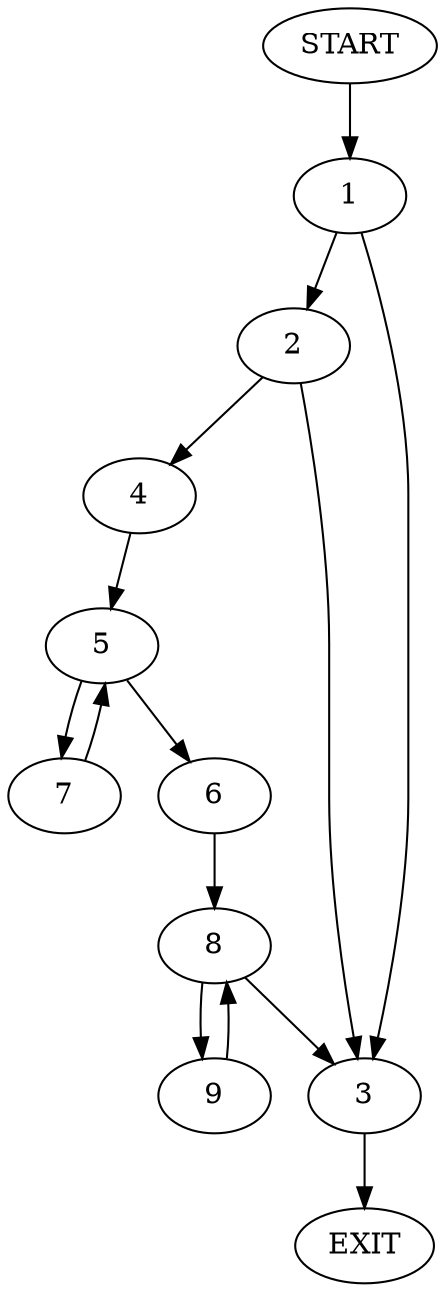 digraph {
0 [label="START"]
10 [label="EXIT"]
0 -> 1
1 -> 2
1 -> 3
3 -> 10
2 -> 4
2 -> 3
4 -> 5
5 -> 6
5 -> 7
7 -> 5
6 -> 8
8 -> 3
8 -> 9
9 -> 8
}
